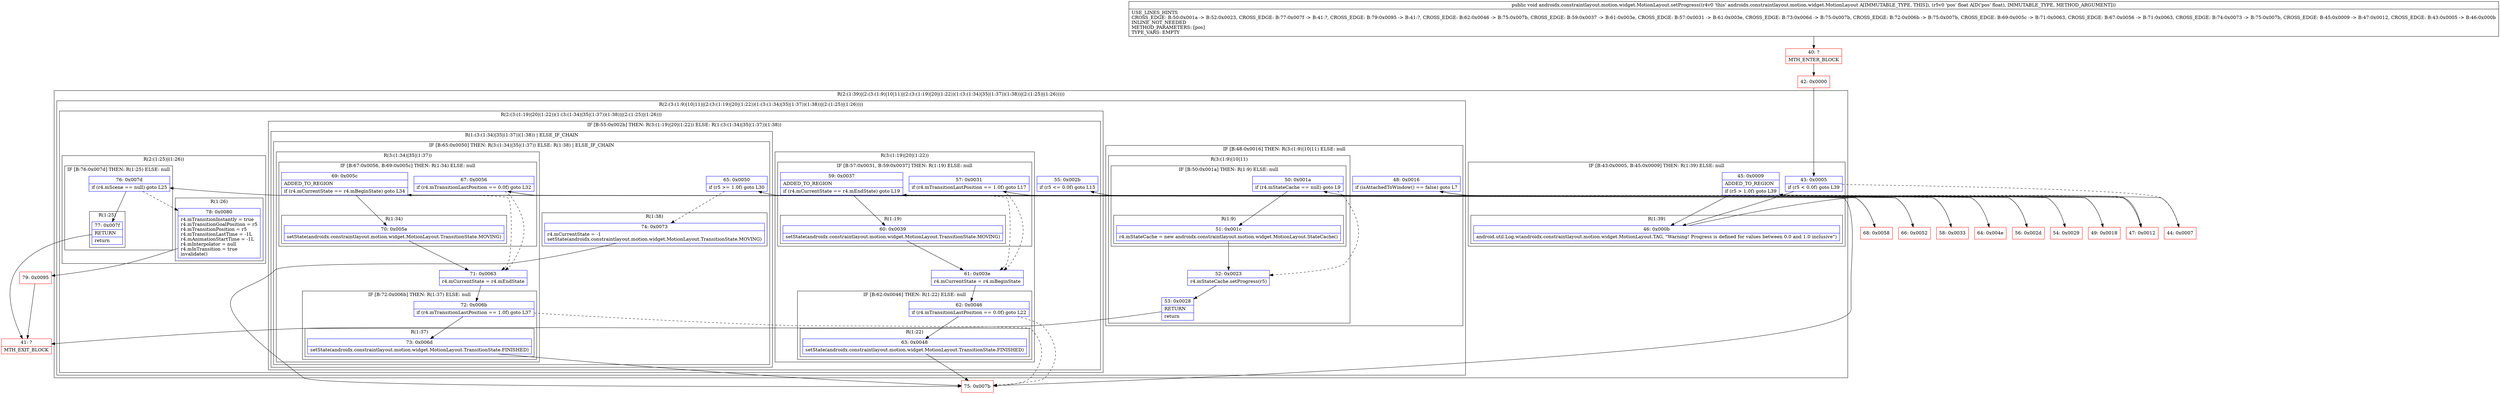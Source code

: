 digraph "CFG forandroidx.constraintlayout.motion.widget.MotionLayout.setProgress(F)V" {
subgraph cluster_Region_2053743743 {
label = "R(2:(1:39)|(2:(3:(1:9)|10|11)|(2:(3:(1:19)|20|(1:22))(1:(3:(1:34)|35|(1:37))(1:38))|(2:(1:25)|(1:26)))))";
node [shape=record,color=blue];
subgraph cluster_IfRegion_863922825 {
label = "IF [B:43:0x0005, B:45:0x0009] THEN: R(1:39) ELSE: null";
node [shape=record,color=blue];
Node_43 [shape=record,label="{43\:\ 0x0005|if (r5 \< 0.0f) goto L39\l}"];
Node_45 [shape=record,label="{45\:\ 0x0009|ADDED_TO_REGION\l|if (r5 \> 1.0f) goto L39\l}"];
subgraph cluster_Region_1351298339 {
label = "R(1:39)";
node [shape=record,color=blue];
Node_46 [shape=record,label="{46\:\ 0x000b|android.util.Log.w(androidx.constraintlayout.motion.widget.MotionLayout.TAG, \"Warning! Progress is defined for values between 0.0 and 1.0 inclusive\")\l}"];
}
}
subgraph cluster_Region_1523983141 {
label = "R(2:(3:(1:9)|10|11)|(2:(3:(1:19)|20|(1:22))(1:(3:(1:34)|35|(1:37))(1:38))|(2:(1:25)|(1:26))))";
node [shape=record,color=blue];
subgraph cluster_IfRegion_1839939164 {
label = "IF [B:48:0x0016] THEN: R(3:(1:9)|10|11) ELSE: null";
node [shape=record,color=blue];
Node_48 [shape=record,label="{48\:\ 0x0016|if (isAttachedToWindow() == false) goto L7\l}"];
subgraph cluster_Region_767638338 {
label = "R(3:(1:9)|10|11)";
node [shape=record,color=blue];
subgraph cluster_IfRegion_615180780 {
label = "IF [B:50:0x001a] THEN: R(1:9) ELSE: null";
node [shape=record,color=blue];
Node_50 [shape=record,label="{50\:\ 0x001a|if (r4.mStateCache == null) goto L9\l}"];
subgraph cluster_Region_1334720855 {
label = "R(1:9)";
node [shape=record,color=blue];
Node_51 [shape=record,label="{51\:\ 0x001c|r4.mStateCache = new androidx.constraintlayout.motion.widget.MotionLayout.StateCache()\l}"];
}
}
Node_52 [shape=record,label="{52\:\ 0x0023|r4.mStateCache.setProgress(r5)\l}"];
Node_53 [shape=record,label="{53\:\ 0x0028|RETURN\l|return\l}"];
}
}
subgraph cluster_Region_2078521124 {
label = "R(2:(3:(1:19)|20|(1:22))(1:(3:(1:34)|35|(1:37))(1:38))|(2:(1:25)|(1:26)))";
node [shape=record,color=blue];
subgraph cluster_IfRegion_1608288305 {
label = "IF [B:55:0x002b] THEN: R(3:(1:19)|20|(1:22)) ELSE: R(1:(3:(1:34)|35|(1:37))(1:38))";
node [shape=record,color=blue];
Node_55 [shape=record,label="{55\:\ 0x002b|if (r5 \<= 0.0f) goto L15\l}"];
subgraph cluster_Region_751497135 {
label = "R(3:(1:19)|20|(1:22))";
node [shape=record,color=blue];
subgraph cluster_IfRegion_313540576 {
label = "IF [B:57:0x0031, B:59:0x0037] THEN: R(1:19) ELSE: null";
node [shape=record,color=blue];
Node_57 [shape=record,label="{57\:\ 0x0031|if (r4.mTransitionLastPosition == 1.0f) goto L17\l}"];
Node_59 [shape=record,label="{59\:\ 0x0037|ADDED_TO_REGION\l|if (r4.mCurrentState == r4.mEndState) goto L19\l}"];
subgraph cluster_Region_1955389445 {
label = "R(1:19)";
node [shape=record,color=blue];
Node_60 [shape=record,label="{60\:\ 0x0039|setState(androidx.constraintlayout.motion.widget.MotionLayout.TransitionState.MOVING)\l}"];
}
}
Node_61 [shape=record,label="{61\:\ 0x003e|r4.mCurrentState = r4.mBeginState\l}"];
subgraph cluster_IfRegion_1336566693 {
label = "IF [B:62:0x0046] THEN: R(1:22) ELSE: null";
node [shape=record,color=blue];
Node_62 [shape=record,label="{62\:\ 0x0046|if (r4.mTransitionLastPosition == 0.0f) goto L22\l}"];
subgraph cluster_Region_887507560 {
label = "R(1:22)";
node [shape=record,color=blue];
Node_63 [shape=record,label="{63\:\ 0x0048|setState(androidx.constraintlayout.motion.widget.MotionLayout.TransitionState.FINISHED)\l}"];
}
}
}
subgraph cluster_Region_666512427 {
label = "R(1:(3:(1:34)|35|(1:37))(1:38)) | ELSE_IF_CHAIN\l";
node [shape=record,color=blue];
subgraph cluster_IfRegion_883260433 {
label = "IF [B:65:0x0050] THEN: R(3:(1:34)|35|(1:37)) ELSE: R(1:38) | ELSE_IF_CHAIN\l";
node [shape=record,color=blue];
Node_65 [shape=record,label="{65\:\ 0x0050|if (r5 \>= 1.0f) goto L30\l}"];
subgraph cluster_Region_672040555 {
label = "R(3:(1:34)|35|(1:37))";
node [shape=record,color=blue];
subgraph cluster_IfRegion_775765000 {
label = "IF [B:67:0x0056, B:69:0x005c] THEN: R(1:34) ELSE: null";
node [shape=record,color=blue];
Node_67 [shape=record,label="{67\:\ 0x0056|if (r4.mTransitionLastPosition == 0.0f) goto L32\l}"];
Node_69 [shape=record,label="{69\:\ 0x005c|ADDED_TO_REGION\l|if (r4.mCurrentState == r4.mBeginState) goto L34\l}"];
subgraph cluster_Region_1485866640 {
label = "R(1:34)";
node [shape=record,color=blue];
Node_70 [shape=record,label="{70\:\ 0x005e|setState(androidx.constraintlayout.motion.widget.MotionLayout.TransitionState.MOVING)\l}"];
}
}
Node_71 [shape=record,label="{71\:\ 0x0063|r4.mCurrentState = r4.mEndState\l}"];
subgraph cluster_IfRegion_1204431975 {
label = "IF [B:72:0x006b] THEN: R(1:37) ELSE: null";
node [shape=record,color=blue];
Node_72 [shape=record,label="{72\:\ 0x006b|if (r4.mTransitionLastPosition == 1.0f) goto L37\l}"];
subgraph cluster_Region_464246571 {
label = "R(1:37)";
node [shape=record,color=blue];
Node_73 [shape=record,label="{73\:\ 0x006d|setState(androidx.constraintlayout.motion.widget.MotionLayout.TransitionState.FINISHED)\l}"];
}
}
}
subgraph cluster_Region_1546741034 {
label = "R(1:38)";
node [shape=record,color=blue];
Node_74 [shape=record,label="{74\:\ 0x0073|r4.mCurrentState = \-1\lsetState(androidx.constraintlayout.motion.widget.MotionLayout.TransitionState.MOVING)\l}"];
}
}
}
}
subgraph cluster_Region_13229114 {
label = "R(2:(1:25)|(1:26))";
node [shape=record,color=blue];
subgraph cluster_IfRegion_385249616 {
label = "IF [B:76:0x007d] THEN: R(1:25) ELSE: null";
node [shape=record,color=blue];
Node_76 [shape=record,label="{76\:\ 0x007d|if (r4.mScene == null) goto L25\l}"];
subgraph cluster_Region_1394732586 {
label = "R(1:25)";
node [shape=record,color=blue];
Node_77 [shape=record,label="{77\:\ 0x007f|RETURN\l|return\l}"];
}
}
subgraph cluster_Region_74373457 {
label = "R(1:26)";
node [shape=record,color=blue];
Node_78 [shape=record,label="{78\:\ 0x0080|r4.mTransitionInstantly = true\lr4.mTransitionGoalPosition = r5\lr4.mTransitionPosition = r5\lr4.mTransitionLastTime = \-1L\lr4.mAnimationStartTime = \-1L\lr4.mInterpolator = null\lr4.mInTransition = true\linvalidate()\l}"];
}
}
}
}
}
Node_40 [shape=record,color=red,label="{40\:\ ?|MTH_ENTER_BLOCK\l}"];
Node_42 [shape=record,color=red,label="{42\:\ 0x0000}"];
Node_44 [shape=record,color=red,label="{44\:\ 0x0007}"];
Node_47 [shape=record,color=red,label="{47\:\ 0x0012}"];
Node_49 [shape=record,color=red,label="{49\:\ 0x0018}"];
Node_41 [shape=record,color=red,label="{41\:\ ?|MTH_EXIT_BLOCK\l}"];
Node_54 [shape=record,color=red,label="{54\:\ 0x0029}"];
Node_56 [shape=record,color=red,label="{56\:\ 0x002d}"];
Node_58 [shape=record,color=red,label="{58\:\ 0x0033}"];
Node_75 [shape=record,color=red,label="{75\:\ 0x007b}"];
Node_79 [shape=record,color=red,label="{79\:\ 0x0095}"];
Node_64 [shape=record,color=red,label="{64\:\ 0x004e}"];
Node_66 [shape=record,color=red,label="{66\:\ 0x0052}"];
Node_68 [shape=record,color=red,label="{68\:\ 0x0058}"];
MethodNode[shape=record,label="{public void androidx.constraintlayout.motion.widget.MotionLayout.setProgress((r4v0 'this' androidx.constraintlayout.motion.widget.MotionLayout A[IMMUTABLE_TYPE, THIS]), (r5v0 'pos' float A[D('pos' float), IMMUTABLE_TYPE, METHOD_ARGUMENT]))  | USE_LINES_HINTS\lCROSS_EDGE: B:50:0x001a \-\> B:52:0x0023, CROSS_EDGE: B:77:0x007f \-\> B:41:?, CROSS_EDGE: B:79:0x0095 \-\> B:41:?, CROSS_EDGE: B:62:0x0046 \-\> B:75:0x007b, CROSS_EDGE: B:59:0x0037 \-\> B:61:0x003e, CROSS_EDGE: B:57:0x0031 \-\> B:61:0x003e, CROSS_EDGE: B:73:0x006d \-\> B:75:0x007b, CROSS_EDGE: B:72:0x006b \-\> B:75:0x007b, CROSS_EDGE: B:69:0x005c \-\> B:71:0x0063, CROSS_EDGE: B:67:0x0056 \-\> B:71:0x0063, CROSS_EDGE: B:74:0x0073 \-\> B:75:0x007b, CROSS_EDGE: B:45:0x0009 \-\> B:47:0x0012, CROSS_EDGE: B:43:0x0005 \-\> B:46:0x000b\lINLINE_NOT_NEEDED\lMETHOD_PARAMETERS: [pos]\lTYPE_VARS: EMPTY\l}"];
MethodNode -> Node_40;Node_43 -> Node_44[style=dashed];
Node_43 -> Node_46;
Node_45 -> Node_46;
Node_45 -> Node_47[style=dashed];
Node_46 -> Node_47;
Node_48 -> Node_49;
Node_48 -> Node_54[style=dashed];
Node_50 -> Node_51;
Node_50 -> Node_52[style=dashed];
Node_51 -> Node_52;
Node_52 -> Node_53;
Node_53 -> Node_41;
Node_55 -> Node_56;
Node_55 -> Node_64[style=dashed];
Node_57 -> Node_58;
Node_57 -> Node_61[style=dashed];
Node_59 -> Node_60;
Node_59 -> Node_61[style=dashed];
Node_60 -> Node_61;
Node_61 -> Node_62;
Node_62 -> Node_63;
Node_62 -> Node_75[style=dashed];
Node_63 -> Node_75;
Node_65 -> Node_66;
Node_65 -> Node_74[style=dashed];
Node_67 -> Node_68;
Node_67 -> Node_71[style=dashed];
Node_69 -> Node_70;
Node_69 -> Node_71[style=dashed];
Node_70 -> Node_71;
Node_71 -> Node_72;
Node_72 -> Node_73;
Node_72 -> Node_75[style=dashed];
Node_73 -> Node_75;
Node_74 -> Node_75;
Node_76 -> Node_77;
Node_76 -> Node_78[style=dashed];
Node_77 -> Node_41;
Node_78 -> Node_79;
Node_40 -> Node_42;
Node_42 -> Node_43;
Node_44 -> Node_45;
Node_47 -> Node_48;
Node_49 -> Node_50;
Node_54 -> Node_55;
Node_56 -> Node_57;
Node_58 -> Node_59;
Node_75 -> Node_76;
Node_79 -> Node_41;
Node_64 -> Node_65;
Node_66 -> Node_67;
Node_68 -> Node_69;
}

